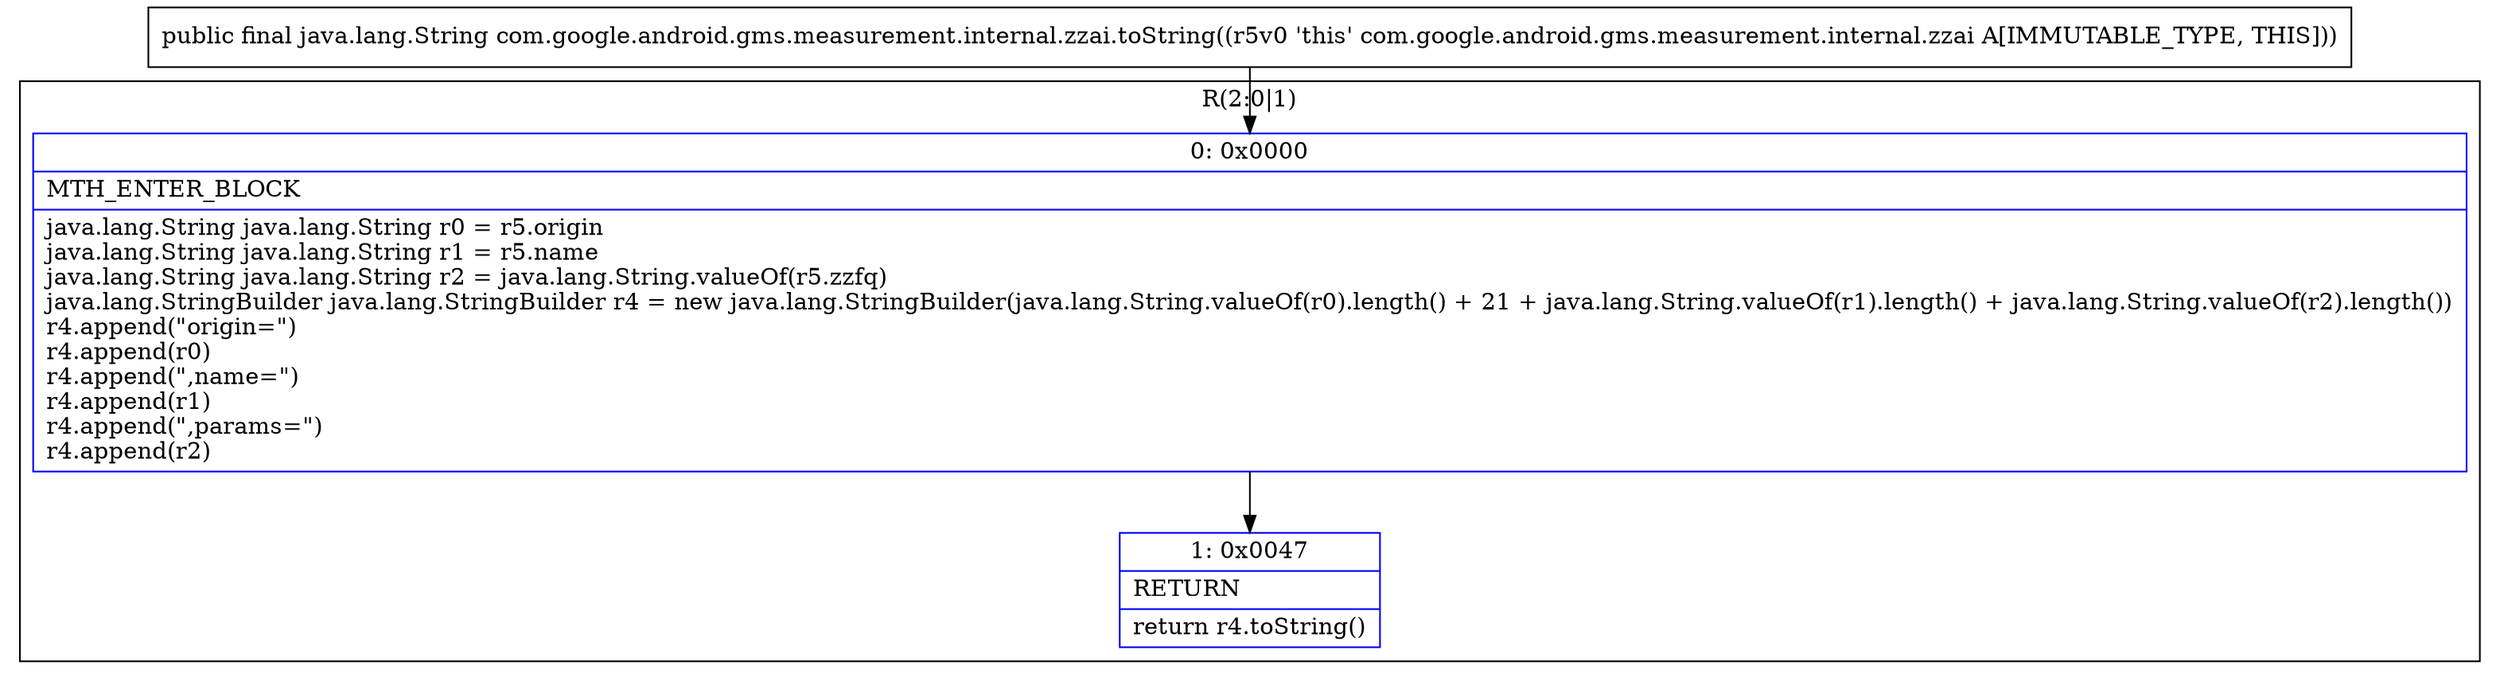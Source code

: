 digraph "CFG forcom.google.android.gms.measurement.internal.zzai.toString()Ljava\/lang\/String;" {
subgraph cluster_Region_1935299142 {
label = "R(2:0|1)";
node [shape=record,color=blue];
Node_0 [shape=record,label="{0\:\ 0x0000|MTH_ENTER_BLOCK\l|java.lang.String java.lang.String r0 = r5.origin\ljava.lang.String java.lang.String r1 = r5.name\ljava.lang.String java.lang.String r2 = java.lang.String.valueOf(r5.zzfq)\ljava.lang.StringBuilder java.lang.StringBuilder r4 = new java.lang.StringBuilder(java.lang.String.valueOf(r0).length() + 21 + java.lang.String.valueOf(r1).length() + java.lang.String.valueOf(r2).length())\lr4.append(\"origin=\")\lr4.append(r0)\lr4.append(\",name=\")\lr4.append(r1)\lr4.append(\",params=\")\lr4.append(r2)\l}"];
Node_1 [shape=record,label="{1\:\ 0x0047|RETURN\l|return r4.toString()\l}"];
}
MethodNode[shape=record,label="{public final java.lang.String com.google.android.gms.measurement.internal.zzai.toString((r5v0 'this' com.google.android.gms.measurement.internal.zzai A[IMMUTABLE_TYPE, THIS])) }"];
MethodNode -> Node_0;
Node_0 -> Node_1;
}

